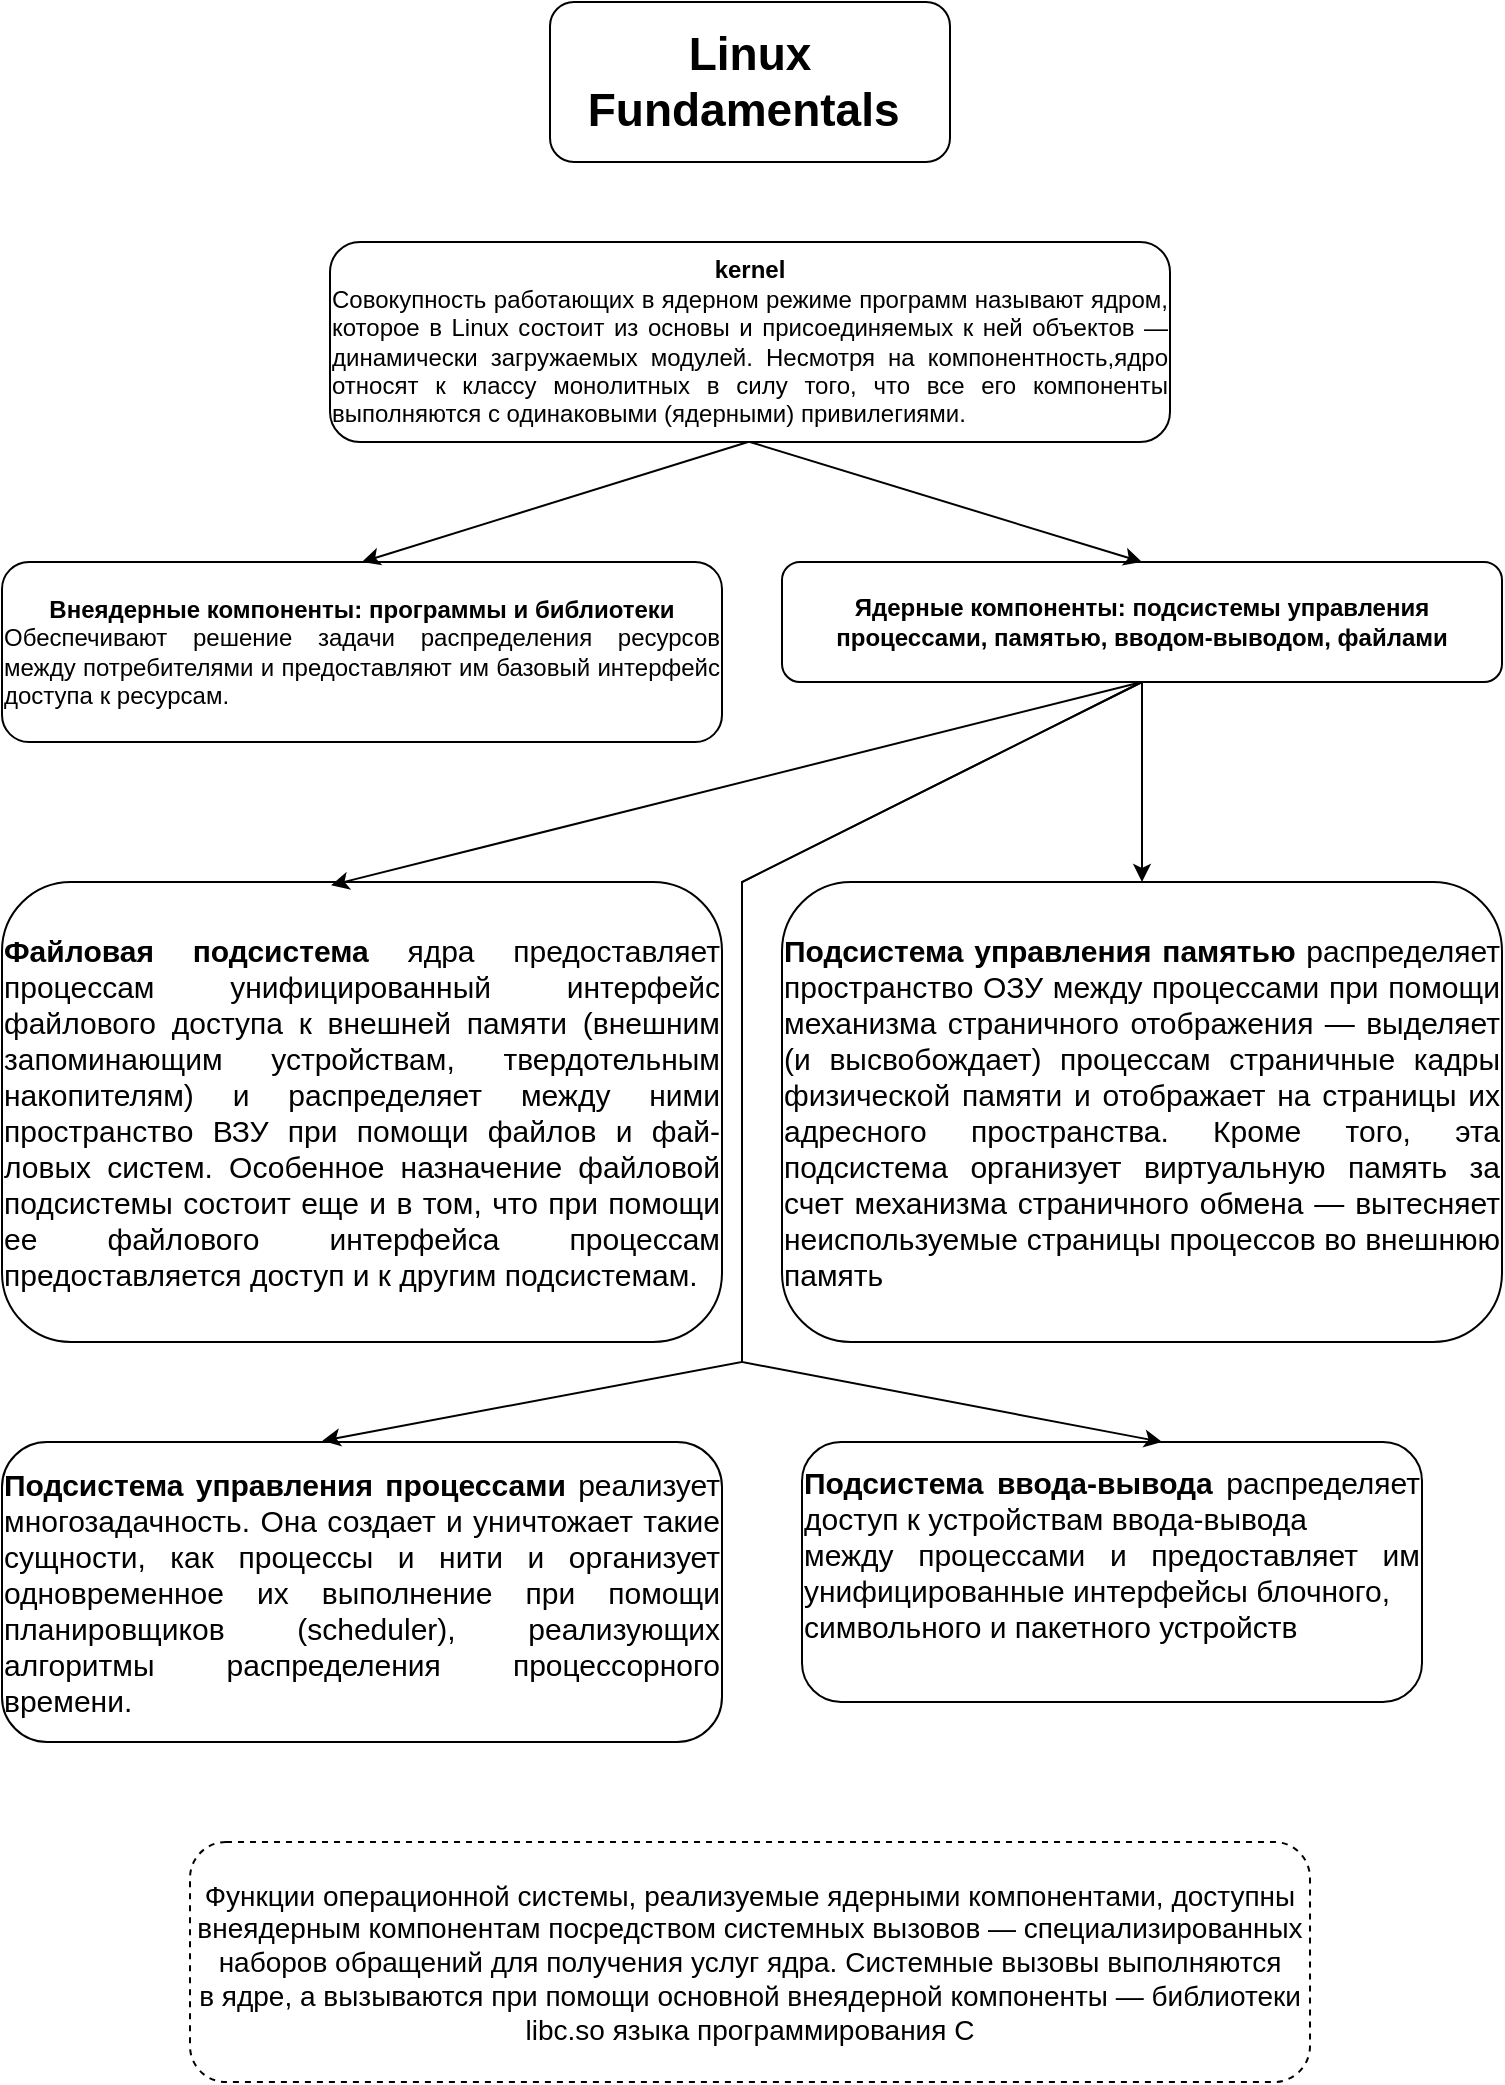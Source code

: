 <mxfile version="19.0.3" type="device"><diagram id="lKvTmlorwZ0mlD-9wXPv" name="Страница 1"><mxGraphModel dx="1422" dy="878" grid="1" gridSize="10" guides="1" tooltips="1" connect="1" arrows="1" fold="1" page="1" pageScale="1" pageWidth="827" pageHeight="1169" math="0" shadow="0"><root><mxCell id="0"/><mxCell id="1" parent="0"/><mxCell id="js0IH0voTmNY5dzRyjWG-1" value="&lt;font style=&quot;font-size: 23px;&quot;&gt;Linux Fundamentals&amp;nbsp;&lt;/font&gt;" style="rounded=1;whiteSpace=wrap;html=1;fontStyle=1" parent="1" vertex="1"><mxGeometry x="314" y="40" width="200" height="80" as="geometry"/></mxCell><mxCell id="js0IH0voTmNY5dzRyjWG-2" value="&lt;b&gt;kernel&lt;/b&gt;&lt;br&gt;&lt;div style=&quot;text-align: justify;&quot;&gt;Совокупность работающих в ядерном режиме программ называют ядром, которое&amp;nbsp;&lt;span style=&quot;background-color: initial;&quot;&gt;в Linux состоит из основы и присоединяемых к ней объектов — динамически загружаемых модулей. Несмотря на компонентность,ядро относят к классу монолитных в силу того, что все его компоненты выполняются с одинаковыми (ядерными) привилегиями.&lt;/span&gt;&lt;/div&gt;" style="rounded=1;whiteSpace=wrap;html=1;" parent="1" vertex="1"><mxGeometry x="204" y="160" width="420" height="100" as="geometry"/></mxCell><mxCell id="js0IH0voTmNY5dzRyjWG-3" value="&lt;div&gt;&lt;b&gt;Внеядерные компоненты: программы и библиотеки&lt;/b&gt;&lt;/div&gt;&lt;div style=&quot;text-align: justify;&quot;&gt;&lt;span style=&quot;&quot;&gt;&#9;&lt;/span&gt;Обеспечивают решение задачи&amp;nbsp;&lt;span style=&quot;background-color: initial;&quot;&gt;распределения ресурсов между потребителями и предоставляют им базовый ин­терфейс доступа к ресурсам.&lt;/span&gt;&lt;/div&gt;" style="rounded=1;whiteSpace=wrap;html=1;" parent="1" vertex="1"><mxGeometry x="40" y="320" width="360" height="90" as="geometry"/></mxCell><mxCell id="js0IH0voTmNY5dzRyjWG-4" value="&lt;div style=&quot;&quot;&gt;&lt;b&gt;Ядерные компоненты: подсистемы управления&lt;/b&gt;&lt;/div&gt;&lt;div style=&quot;&quot;&gt;&lt;b&gt;процессами, памятью, вводом-выводом, файлами&lt;/b&gt;&lt;/div&gt;" style="rounded=1;whiteSpace=wrap;html=1;verticalAlign=middle;" parent="1" vertex="1"><mxGeometry x="430" y="320" width="360" height="60" as="geometry"/></mxCell><mxCell id="js0IH0voTmNY5dzRyjWG-5" value="&lt;div style=&quot;text-align: justify; font-size: 15px;&quot;&gt;&lt;b style=&quot;font-size: 15px;&quot;&gt;Подсистема управления процессами&lt;/b&gt; реализует многозадачность. Она&amp;nbsp;&lt;span style=&quot;background-color: initial; font-size: 15px;&quot;&gt;создает и уничтожает такие сущности, как процессы и нити и&amp;nbsp;&lt;/span&gt;&lt;span style=&quot;background-color: initial; font-size: 15px;&quot;&gt;организует одновременное их выполнение&amp;nbsp;&lt;/span&gt;&lt;span style=&quot;background-color: initial; font-size: 15px;&quot;&gt;при помощи планировщиков (scheduler), реализующих алгоритмы распределения&amp;nbsp;&lt;/span&gt;&lt;span style=&quot;background-color: initial; font-size: 15px;&quot;&gt;процессорного времени.&lt;/span&gt;&lt;/div&gt;" style="rounded=1;whiteSpace=wrap;html=1;fontSize=15;" parent="1" vertex="1"><mxGeometry x="40" y="760" width="360" height="150" as="geometry"/></mxCell><mxCell id="js0IH0voTmNY5dzRyjWG-6" value="&lt;div style=&quot;text-align: justify; font-size: 15px;&quot;&gt;&lt;b style=&quot;font-size: 15px;&quot;&gt;Подсистема ввода-вывода&lt;/b&gt;&amp;nbsp;распределяет доступ к устройствам ввода-вывода&lt;/div&gt;&lt;div style=&quot;text-align: justify; font-size: 15px;&quot;&gt;между процессами и предоставляет им унифицированные интерфейсы блочного,&lt;/div&gt;&lt;div style=&quot;text-align: justify; font-size: 15px;&quot;&gt;символьного и пакетного устройств&lt;/div&gt;&lt;div style=&quot;text-align: justify; font-size: 15px;&quot;&gt;&lt;br style=&quot;font-size: 15px;&quot;&gt;&lt;/div&gt;" style="rounded=1;whiteSpace=wrap;html=1;fontSize=15;" parent="1" vertex="1"><mxGeometry x="440" y="760" width="310" height="130" as="geometry"/></mxCell><mxCell id="js0IH0voTmNY5dzRyjWG-7" value="&lt;div style=&quot;text-align: justify; font-size: 15px;&quot;&gt;&lt;b style=&quot;background-color: initial; font-size: 15px;&quot;&gt;Подсистема управления памятью&lt;/b&gt;&lt;span style=&quot;background-color: initial; font-size: 15px;&quot;&gt;&amp;nbsp;распределяет простран­ство ОЗУ между процессами при помо­щи механизма страничного отображения — выделяет (и высвобождает) процессам страничные кадры физической памяти и отображает на страницы их адресного пространства. Кроме того, эта подсистема организует виртуальную память за счет механизма страничного обмена — вытесняет неиспользуе­мые страницы процессов во внешнюю память&lt;/span&gt;&lt;/div&gt;" style="rounded=1;whiteSpace=wrap;html=1;fontSize=15;glass=0;shadow=0;sketch=0;" parent="1" vertex="1"><mxGeometry x="430" y="480" width="360" height="230" as="geometry"/></mxCell><mxCell id="js0IH0voTmNY5dzRyjWG-8" value="&lt;div style=&quot;text-align: justify; font-size: 15px;&quot;&gt;&lt;b style=&quot;background-color: initial; font-size: 15px;&quot;&gt;Файловая подсистема&amp;nbsp;&lt;/b&gt;&lt;span style=&quot;background-color: initial; font-size: 15px;&quot;&gt;ядра предоставляет процессам уни­фицированный интерфейс файлового доступа к внешней памяти (внешним запоми­нающим устройствам, твердотельным накопителям) и распределяет между ними пространство ВЗУ при помощи файлов и фай­ловых систем. Особенное назначение файловой подсистемы состоит еще и в том, что при помощи ее файлового интерфейса процессам предоставляется доступ и к другим подсистемам.&lt;/span&gt;&lt;/div&gt;" style="rounded=1;whiteSpace=wrap;html=1;fontSize=15;" parent="1" vertex="1"><mxGeometry x="40" y="480" width="360" height="230" as="geometry"/></mxCell><mxCell id="js0IH0voTmNY5dzRyjWG-9" value="" style="endArrow=classic;html=1;rounded=0;fontSize=15;exitX=0.5;exitY=1;exitDx=0;exitDy=0;entryX=0.457;entryY=0.007;entryDx=0;entryDy=0;entryPerimeter=0;" parent="1" source="js0IH0voTmNY5dzRyjWG-4" target="js0IH0voTmNY5dzRyjWG-8" edge="1"><mxGeometry width="50" height="50" relative="1" as="geometry"><mxPoint x="330" y="620" as="sourcePoint"/><mxPoint x="450" y="450" as="targetPoint"/><Array as="points"/></mxGeometry></mxCell><mxCell id="js0IH0voTmNY5dzRyjWG-10" value="" style="endArrow=classic;html=1;rounded=0;fontSize=15;entryX=0.5;entryY=0;entryDx=0;entryDy=0;" parent="1" target="js0IH0voTmNY5dzRyjWG-7" edge="1"><mxGeometry width="50" height="50" relative="1" as="geometry"><mxPoint x="610" y="380" as="sourcePoint"/><mxPoint x="214.52" y="491.61" as="targetPoint"/><Array as="points"/></mxGeometry></mxCell><mxCell id="js0IH0voTmNY5dzRyjWG-11" value="" style="endArrow=classic;html=1;rounded=0;fontSize=15;entryX=0.445;entryY=-0.004;entryDx=0;entryDy=0;entryPerimeter=0;" parent="1" target="js0IH0voTmNY5dzRyjWG-5" edge="1"><mxGeometry width="50" height="50" relative="1" as="geometry"><mxPoint x="610" y="380" as="sourcePoint"/><mxPoint x="594.66" y="480" as="targetPoint"/><Array as="points"><mxPoint x="410" y="480"/><mxPoint x="410" y="720"/></Array></mxGeometry></mxCell><mxCell id="js0IH0voTmNY5dzRyjWG-12" value="" style="endArrow=classic;html=1;rounded=0;fontSize=15;entryX=0.581;entryY=0;entryDx=0;entryDy=0;entryPerimeter=0;" parent="1" target="js0IH0voTmNY5dzRyjWG-6" edge="1"><mxGeometry width="50" height="50" relative="1" as="geometry"><mxPoint x="610" y="380" as="sourcePoint"/><mxPoint x="210.2" y="769.4" as="targetPoint"/><Array as="points"><mxPoint x="410" y="480"/><mxPoint x="410" y="720"/></Array></mxGeometry></mxCell><mxCell id="js0IH0voTmNY5dzRyjWG-13" value="" style="endArrow=classic;html=1;rounded=0;fontSize=15;entryX=0.5;entryY=0;entryDx=0;entryDy=0;" parent="1" target="js0IH0voTmNY5dzRyjWG-3" edge="1"><mxGeometry width="50" height="50" relative="1" as="geometry"><mxPoint x="413" y="260" as="sourcePoint"/><mxPoint x="413" y="360" as="targetPoint"/><Array as="points"/></mxGeometry></mxCell><mxCell id="js0IH0voTmNY5dzRyjWG-14" value="" style="endArrow=classic;html=1;rounded=0;fontSize=15;entryX=0.5;entryY=0;entryDx=0;entryDy=0;exitX=0.5;exitY=1;exitDx=0;exitDy=0;" parent="1" source="js0IH0voTmNY5dzRyjWG-2" target="js0IH0voTmNY5dzRyjWG-4" edge="1"><mxGeometry width="50" height="50" relative="1" as="geometry"><mxPoint x="423" y="270" as="sourcePoint"/><mxPoint x="230" y="330" as="targetPoint"/><Array as="points"/></mxGeometry></mxCell><mxCell id="eJsw2d6mbrU7XgtbOdp4-1" value="&lt;div style=&quot;font-size: 14px;&quot;&gt;Функции операционной системы, реализуемые ядерными компонентами, доступны&lt;/div&gt;&lt;div style=&quot;font-size: 14px;&quot;&gt;внеядерным компонентам посредством системных вызовов — специализированных&lt;/div&gt;&lt;div style=&quot;font-size: 14px;&quot;&gt;наборов обращений для получения услуг ядра. Системные вызовы выполняются&lt;/div&gt;&lt;div style=&quot;font-size: 14px;&quot;&gt;в ядре, а вызываются при помощи основной внеядерной компоненты — библиоте­ки libc.so языка программирования C&lt;/div&gt;" style="rounded=1;whiteSpace=wrap;html=1;dashed=1;fontSize=14;" vertex="1" parent="1"><mxGeometry x="134" y="960" width="560" height="120" as="geometry"/></mxCell></root></mxGraphModel></diagram></mxfile>